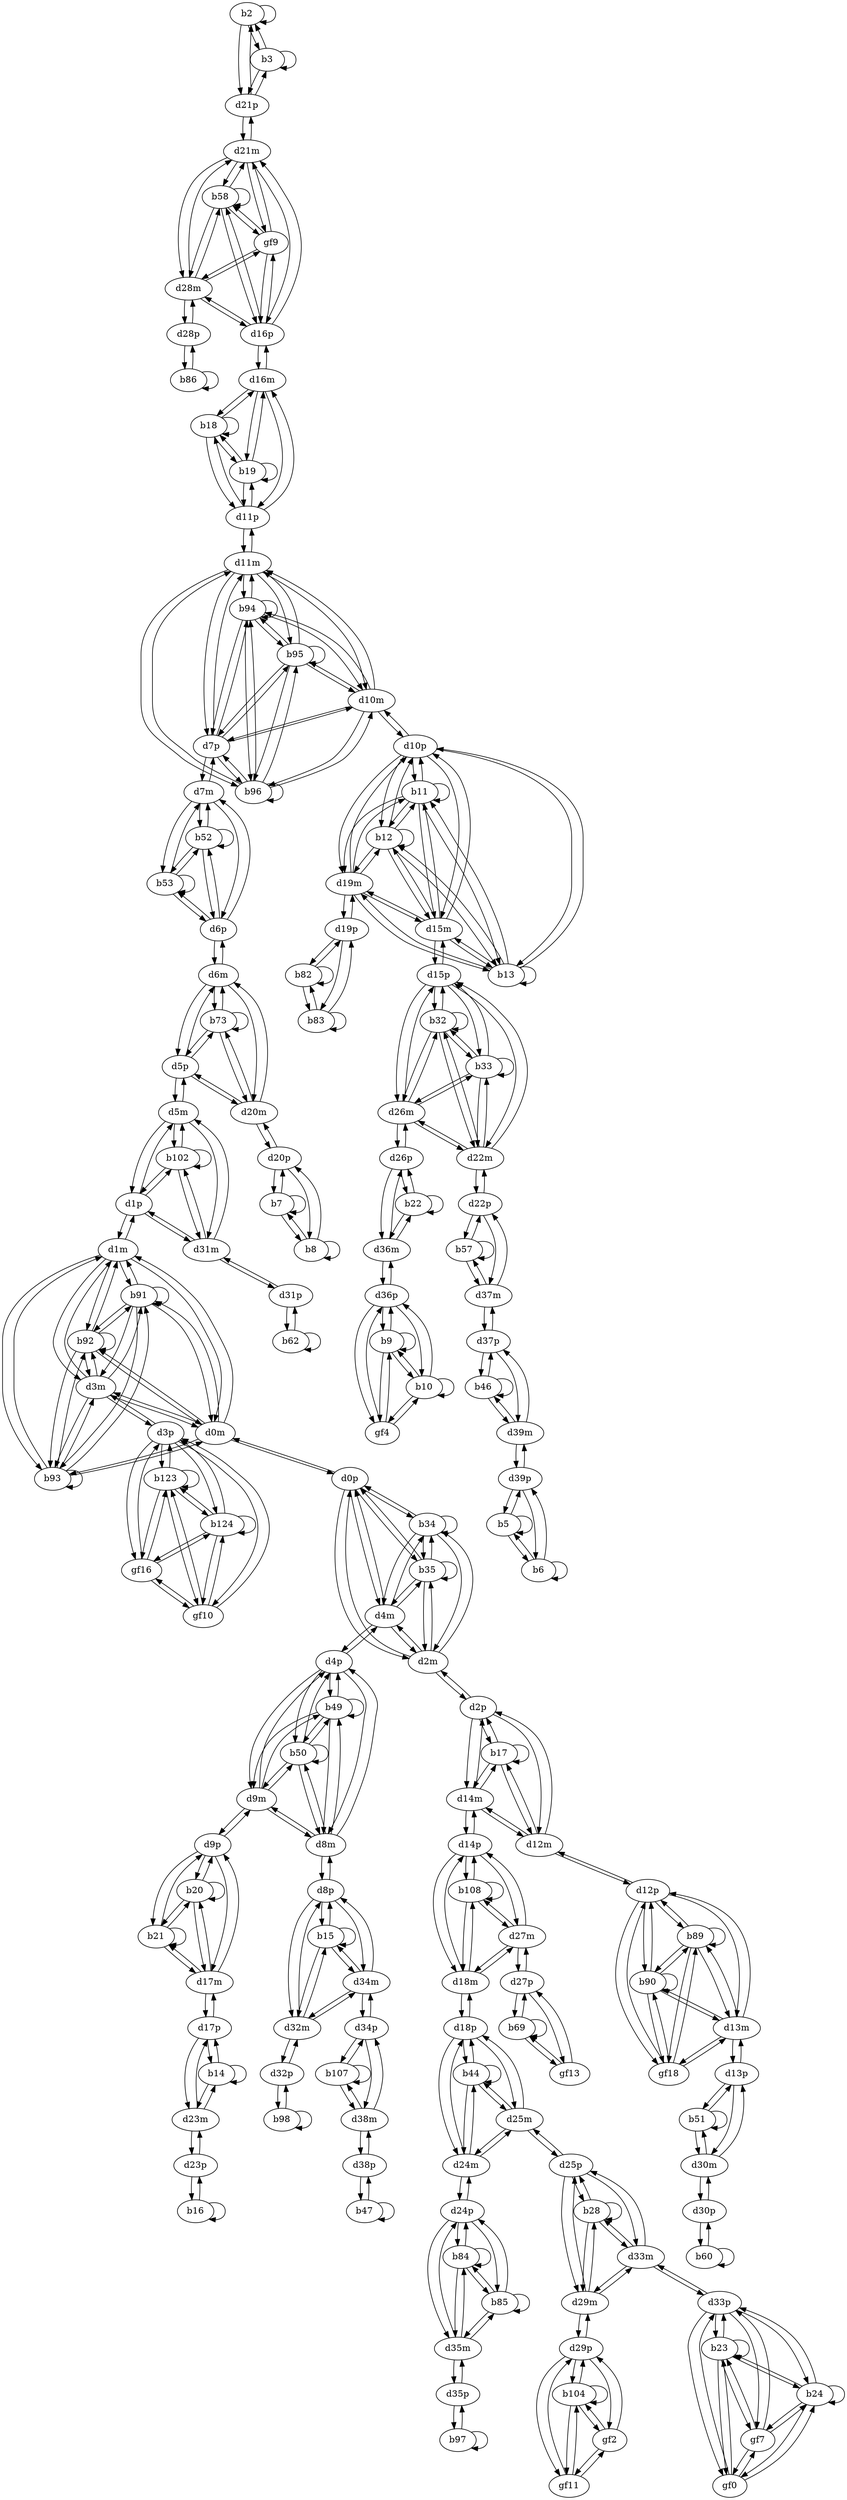 digraph G {
  b2;
  b3;
  b5;
  b6;
  b7;
  b8;
  b9;
  b10;
  gf4;
  b11;
  b12;
  b13;
  b14;
  b15;
  b16;
  b17;
  b18;
  b19;
  b20;
  b21;
  b22;
  b23;
  b24;
  gf0;
  gf7;
  b28;
  b32;
  b33;
  b34;
  b35;
  b44;
  b46;
  b47;
  b49;
  b50;
  b51;
  b52;
  b53;
  b57;
  b58;
  gf9;
  b60;
  b62;
  b69;
  gf13;
  b73;
  b82;
  b83;
  b84;
  b85;
  b86;
  b89;
  b90;
  gf18;
  b91;
  b92;
  b93;
  b94;
  b95;
  b96;
  b97;
  b98;
  b102;
  b104;
  gf2;
  gf11;
  b107;
  b108;
  b123;
  b124;
  gf10;
  gf16;
  d0m;
  d0p;
  d1m;
  d1p;
  d2m;
  d2p;
  d3m;
  d3p;
  d4m;
  d4p;
  d5m;
  d5p;
  d6m;
  d6p;
  d7m;
  d7p;
  d8m;
  d8p;
  d9m;
  d9p;
  d10m;
  d10p;
  d11m;
  d11p;
  d12m;
  d12p;
  d13m;
  d13p;
  d14m;
  d14p;
  d15m;
  d15p;
  d16m;
  d16p;
  d17m;
  d17p;
  d18m;
  d18p;
  d19m;
  d19p;
  d20m;
  d20p;
  d21m;
  d21p;
  d22m;
  d22p;
  d23m;
  d23p;
  d24m;
  d24p;
  d25m;
  d25p;
  d26m;
  d26p;
  d27m;
  d27p;
  d28m;
  d28p;
  d29m;
  d29p;
  d30m;
  d30p;
  d31m;
  d31p;
  d32m;
  d32p;
  d33m;
  d33p;
  d34m;
  d34p;
  d35m;
  d35p;
  d36m;
  d36p;
  d37m;
  d37p;
  d38m;
  d38p;
  d39m;
  d39p;
  b2 -> b2;
  b2 -> b3;
  b3 -> b2;
  b3 -> b3;
  b5 -> b5;
  b5 -> b6;
  b6 -> b5;
  b6 -> b6;
  b7 -> b7;
  b7 -> b8;
  b8 -> b7;
  b8 -> b8;
  b9 -> b9;
  b9 -> b10;
  b9 -> gf4;
  b10 -> b9;
  b10 -> b10;
  b10 -> gf4;
  gf4 -> b9;
  gf4 -> b10;
  b11 -> b11;
  b11 -> b12;
  b11 -> b13;
  b12 -> b11;
  b12 -> b12;
  b12 -> b13;
  b13 -> b11;
  b13 -> b12;
  b13 -> b13;
  b14 -> b14;
  b15 -> b15;
  b16 -> b16;
  b17 -> b17;
  b18 -> b18;
  b18 -> b19;
  b19 -> b18;
  b19 -> b19;
  b20 -> b20;
  b20 -> b21;
  b21 -> b20;
  b21 -> b21;
  b22 -> b22;
  b23 -> b23;
  b23 -> b24;
  b23 -> gf0;
  b23 -> gf7;
  b24 -> b23;
  b24 -> b24;
  b24 -> gf0;
  b24 -> gf7;
  gf0 -> b23;
  gf0 -> b24;
  gf0 -> gf7;
  gf7 -> b23;
  gf7 -> b24;
  gf7 -> gf0;
  b28 -> b28;
  b32 -> b32;
  b32 -> b33;
  b33 -> b32;
  b33 -> b33;
  b34 -> b34;
  b34 -> b35;
  b35 -> b34;
  b35 -> b35;
  b44 -> b44;
  b46 -> b46;
  b47 -> b47;
  b49 -> b49;
  b49 -> b50;
  b50 -> b49;
  b50 -> b50;
  b51 -> b51;
  b52 -> b52;
  b52 -> b53;
  b53 -> b52;
  b53 -> b53;
  b57 -> b57;
  b58 -> b58;
  b58 -> gf9;
  gf9 -> b58;
  b60 -> b60;
  b62 -> b62;
  b69 -> b69;
  b69 -> gf13;
  gf13 -> b69;
  b73 -> b73;
  b82 -> b82;
  b82 -> b83;
  b83 -> b82;
  b83 -> b83;
  b84 -> b84;
  b84 -> b85;
  b85 -> b84;
  b85 -> b85;
  b86 -> b86;
  b89 -> b89;
  b89 -> b90;
  b89 -> gf18;
  b90 -> b89;
  b90 -> b90;
  b90 -> gf18;
  gf18 -> b89;
  gf18 -> b90;
  b91 -> b91;
  b91 -> b92;
  b91 -> b93;
  b92 -> b91;
  b92 -> b92;
  b92 -> b93;
  b93 -> b91;
  b93 -> b92;
  b93 -> b93;
  b94 -> b94;
  b94 -> b95;
  b94 -> b96;
  b95 -> b94;
  b95 -> b95;
  b95 -> b96;
  b96 -> b94;
  b96 -> b95;
  b96 -> b96;
  b97 -> b97;
  b98 -> b98;
  b102 -> b102;
  b104 -> b104;
  b104 -> gf2;
  b104 -> gf11;
  gf2 -> b104;
  gf2 -> gf11;
  gf11 -> b104;
  gf11 -> gf2;
  b107 -> b107;
  b108 -> b108;
  b123 -> b123;
  b123 -> b124;
  b123 -> gf10;
  b123 -> gf16;
  b124 -> b123;
  b124 -> b124;
  b124 -> gf10;
  b124 -> gf16;
  gf10 -> b123;
  gf10 -> b124;
  gf10 -> gf16;
  gf16 -> b123;
  gf16 -> b124;
  gf16 -> gf10;
  d0m -> d0p;
  d0p -> d0m;
  b91 -> d0m;
  d0m -> b91;
  b92 -> d0m;
  d0m -> b92;
  b93 -> d0m;
  d0m -> b93;
  b34 -> d0p;
  d0p -> b34;
  b35 -> d0p;
  d0p -> b35;
  d1m -> d1p;
  d1p -> d1m;
  b91 -> d1m;
  d1m -> b91;
  b92 -> d1m;
  d1m -> b92;
  b93 -> d1m;
  d1m -> b93;
  b102 -> d1p;
  d1p -> b102;
  d2m -> d2p;
  d2p -> d2m;
  b34 -> d2m;
  d2m -> b34;
  b35 -> d2m;
  d2m -> b35;
  b17 -> d2p;
  d2p -> b17;
  d3m -> d3p;
  d3p -> d3m;
  b91 -> d3m;
  d3m -> b91;
  b92 -> d3m;
  d3m -> b92;
  b93 -> d3m;
  d3m -> b93;
  b123 -> d3p;
  d3p -> b123;
  b124 -> d3p;
  d3p -> b124;
  gf10 -> d3p;
  d3p -> gf10;
  gf16 -> d3p;
  d3p -> gf16;
  d4m -> d4p;
  d4p -> d4m;
  b34 -> d4m;
  d4m -> b34;
  b35 -> d4m;
  d4m -> b35;
  b49 -> d4p;
  d4p -> b49;
  b50 -> d4p;
  d4p -> b50;
  d5m -> d5p;
  d5p -> d5m;
  b102 -> d5m;
  d5m -> b102;
  b73 -> d5p;
  d5p -> b73;
  d6m -> d6p;
  d6p -> d6m;
  b73 -> d6m;
  d6m -> b73;
  b52 -> d6p;
  d6p -> b52;
  b53 -> d6p;
  d6p -> b53;
  d7m -> d7p;
  d7p -> d7m;
  b52 -> d7m;
  d7m -> b52;
  b53 -> d7m;
  d7m -> b53;
  b94 -> d7p;
  d7p -> b94;
  b95 -> d7p;
  d7p -> b95;
  b96 -> d7p;
  d7p -> b96;
  d8m -> d8p;
  d8p -> d8m;
  b49 -> d8m;
  d8m -> b49;
  b50 -> d8m;
  d8m -> b50;
  b15 -> d8p;
  d8p -> b15;
  d9m -> d9p;
  d9p -> d9m;
  b49 -> d9m;
  d9m -> b49;
  b50 -> d9m;
  d9m -> b50;
  b20 -> d9p;
  d9p -> b20;
  b21 -> d9p;
  d9p -> b21;
  d10m -> d10p;
  d10p -> d10m;
  b94 -> d10m;
  d10m -> b94;
  b95 -> d10m;
  d10m -> b95;
  b96 -> d10m;
  d10m -> b96;
  b11 -> d10p;
  d10p -> b11;
  b12 -> d10p;
  d10p -> b12;
  b13 -> d10p;
  d10p -> b13;
  d11m -> d11p;
  d11p -> d11m;
  b94 -> d11m;
  d11m -> b94;
  b95 -> d11m;
  d11m -> b95;
  b96 -> d11m;
  d11m -> b96;
  b18 -> d11p;
  d11p -> b18;
  b19 -> d11p;
  d11p -> b19;
  d12m -> d12p;
  d12p -> d12m;
  b17 -> d12m;
  d12m -> b17;
  b89 -> d12p;
  d12p -> b89;
  b90 -> d12p;
  d12p -> b90;
  gf18 -> d12p;
  d12p -> gf18;
  d13m -> d13p;
  d13p -> d13m;
  b89 -> d13m;
  d13m -> b89;
  b90 -> d13m;
  d13m -> b90;
  gf18 -> d13m;
  d13m -> gf18;
  b51 -> d13p;
  d13p -> b51;
  d14m -> d14p;
  d14p -> d14m;
  b17 -> d14m;
  d14m -> b17;
  b108 -> d14p;
  d14p -> b108;
  d15m -> d15p;
  d15p -> d15m;
  b11 -> d15m;
  d15m -> b11;
  b12 -> d15m;
  d15m -> b12;
  b13 -> d15m;
  d15m -> b13;
  b32 -> d15p;
  d15p -> b32;
  b33 -> d15p;
  d15p -> b33;
  d16m -> d16p;
  d16p -> d16m;
  b18 -> d16m;
  d16m -> b18;
  b19 -> d16m;
  d16m -> b19;
  b58 -> d16p;
  d16p -> b58;
  gf9 -> d16p;
  d16p -> gf9;
  d17m -> d17p;
  d17p -> d17m;
  b20 -> d17m;
  d17m -> b20;
  b21 -> d17m;
  d17m -> b21;
  b14 -> d17p;
  d17p -> b14;
  d18m -> d18p;
  d18p -> d18m;
  b108 -> d18m;
  d18m -> b108;
  b44 -> d18p;
  d18p -> b44;
  d19m -> d19p;
  d19p -> d19m;
  b11 -> d19m;
  d19m -> b11;
  b12 -> d19m;
  d19m -> b12;
  b13 -> d19m;
  d19m -> b13;
  b82 -> d19p;
  d19p -> b82;
  b83 -> d19p;
  d19p -> b83;
  d20m -> d20p;
  d20p -> d20m;
  b73 -> d20m;
  d20m -> b73;
  b7 -> d20p;
  d20p -> b7;
  b8 -> d20p;
  d20p -> b8;
  d21m -> d21p;
  d21p -> d21m;
  b58 -> d21m;
  d21m -> b58;
  gf9 -> d21m;
  d21m -> gf9;
  b2 -> d21p;
  d21p -> b2;
  b3 -> d21p;
  d21p -> b3;
  d22m -> d22p;
  d22p -> d22m;
  b32 -> d22m;
  d22m -> b32;
  b33 -> d22m;
  d22m -> b33;
  b57 -> d22p;
  d22p -> b57;
  d23m -> d23p;
  d23p -> d23m;
  b14 -> d23m;
  d23m -> b14;
  b16 -> d23p;
  d23p -> b16;
  d24m -> d24p;
  d24p -> d24m;
  b44 -> d24m;
  d24m -> b44;
  b84 -> d24p;
  d24p -> b84;
  b85 -> d24p;
  d24p -> b85;
  d25m -> d25p;
  d25p -> d25m;
  b44 -> d25m;
  d25m -> b44;
  b28 -> d25p;
  d25p -> b28;
  d26m -> d26p;
  d26p -> d26m;
  b32 -> d26m;
  d26m -> b32;
  b33 -> d26m;
  d26m -> b33;
  b22 -> d26p;
  d26p -> b22;
  d27m -> d27p;
  d27p -> d27m;
  b108 -> d27m;
  d27m -> b108;
  b69 -> d27p;
  d27p -> b69;
  gf13 -> d27p;
  d27p -> gf13;
  d28m -> d28p;
  d28p -> d28m;
  b58 -> d28m;
  d28m -> b58;
  gf9 -> d28m;
  d28m -> gf9;
  b86 -> d28p;
  d28p -> b86;
  d29m -> d29p;
  d29p -> d29m;
  b28 -> d29m;
  d29m -> b28;
  b104 -> d29p;
  d29p -> b104;
  gf2 -> d29p;
  d29p -> gf2;
  gf11 -> d29p;
  d29p -> gf11;
  d30m -> d30p;
  d30p -> d30m;
  b51 -> d30m;
  d30m -> b51;
  b60 -> d30p;
  d30p -> b60;
  d31m -> d31p;
  d31p -> d31m;
  b102 -> d31m;
  d31m -> b102;
  b62 -> d31p;
  d31p -> b62;
  d32m -> d32p;
  d32p -> d32m;
  b15 -> d32m;
  d32m -> b15;
  b98 -> d32p;
  d32p -> b98;
  d33m -> d33p;
  d33p -> d33m;
  b28 -> d33m;
  d33m -> b28;
  b23 -> d33p;
  d33p -> b23;
  b24 -> d33p;
  d33p -> b24;
  gf0 -> d33p;
  d33p -> gf0;
  gf7 -> d33p;
  d33p -> gf7;
  d34m -> d34p;
  d34p -> d34m;
  b15 -> d34m;
  d34m -> b15;
  b107 -> d34p;
  d34p -> b107;
  d35m -> d35p;
  d35p -> d35m;
  b84 -> d35m;
  d35m -> b84;
  b85 -> d35m;
  d35m -> b85;
  b97 -> d35p;
  d35p -> b97;
  d36m -> d36p;
  d36p -> d36m;
  b22 -> d36m;
  d36m -> b22;
  b9 -> d36p;
  d36p -> b9;
  b10 -> d36p;
  d36p -> b10;
  gf4 -> d36p;
  d36p -> gf4;
  d37m -> d37p;
  d37p -> d37m;
  b57 -> d37m;
  d37m -> b57;
  b46 -> d37p;
  d37p -> b46;
  d38m -> d38p;
  d38p -> d38m;
  b107 -> d38m;
  d38m -> b107;
  b47 -> d38p;
  d38p -> b47;
  d39m -> d39p;
  d39p -> d39m;
  b46 -> d39m;
  d39m -> b46;
  b5 -> d39p;
  d39p -> b5;
  b6 -> d39p;
  d39p -> b6;
  d10p -> d15m;
  d10p -> d19m;
  d15m -> d10p;
  d15m -> d19m;
  d19m -> d10p;
  d19m -> d15m;
  d17p -> d23m;
  d23m -> d17p;
  d8p -> d32m;
  d8p -> d34m;
  d32m -> d8p;
  d32m -> d34m;
  d34m -> d8p;
  d34m -> d32m;
  d2p -> d12m;
  d2p -> d14m;
  d12m -> d2p;
  d12m -> d14m;
  d14m -> d2p;
  d14m -> d12m;
  d11p -> d16m;
  d16m -> d11p;
  d9p -> d17m;
  d17m -> d9p;
  d26p -> d36m;
  d36m -> d26p;
  d25p -> d29m;
  d25p -> d33m;
  d29m -> d25p;
  d29m -> d33m;
  d33m -> d25p;
  d33m -> d29m;
  d15p -> d22m;
  d15p -> d26m;
  d22m -> d15p;
  d22m -> d26m;
  d26m -> d15p;
  d26m -> d22m;
  d0p -> d2m;
  d0p -> d4m;
  d2m -> d0p;
  d2m -> d4m;
  d4m -> d0p;
  d4m -> d2m;
  d18p -> d24m;
  d18p -> d25m;
  d24m -> d18p;
  d24m -> d25m;
  d25m -> d18p;
  d25m -> d24m;
  d37p -> d39m;
  d39m -> d37p;
  d4p -> d8m;
  d4p -> d9m;
  d8m -> d4p;
  d8m -> d9m;
  d9m -> d4p;
  d9m -> d8m;
  d13p -> d30m;
  d30m -> d13p;
  d6p -> d7m;
  d7m -> d6p;
  d22p -> d37m;
  d37m -> d22p;
  d16p -> d21m;
  d16p -> d28m;
  d21m -> d16p;
  d21m -> d28m;
  d28m -> d16p;
  d28m -> d21m;
  d5p -> d6m;
  d5p -> d20m;
  d6m -> d5p;
  d6m -> d20m;
  d20m -> d5p;
  d20m -> d6m;
  d24p -> d35m;
  d35m -> d24p;
  d12p -> d13m;
  d13m -> d12p;
  d0m -> d1m;
  d0m -> d3m;
  d1m -> d0m;
  d1m -> d3m;
  d3m -> d0m;
  d3m -> d1m;
  d7p -> d10m;
  d7p -> d11m;
  d10m -> d7p;
  d10m -> d11m;
  d11m -> d7p;
  d11m -> d10m;
  d1p -> d5m;
  d1p -> d31m;
  d5m -> d1p;
  d5m -> d31m;
  d31m -> d1p;
  d31m -> d5m;
  d34p -> d38m;
  d38m -> d34p;
  d14p -> d18m;
  d14p -> d27m;
  d18m -> d14p;
  d18m -> d27m;
  d27m -> d14p;
  d27m -> d18m;
}
